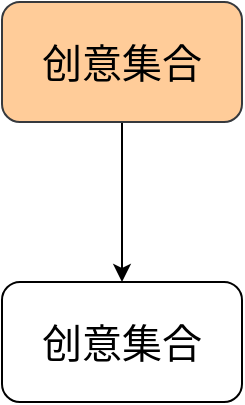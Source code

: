 <mxfile version="14.6.1" type="github"><diagram id="q6gtLLuuumNyU__RZeLn" name="Page-1"><mxGraphModel dx="2062" dy="1132" grid="1" gridSize="10" guides="1" tooltips="1" connect="1" arrows="1" fold="1" page="1" pageScale="1" pageWidth="827" pageHeight="1169" math="0" shadow="0"><root><mxCell id="0"/><mxCell id="1" parent="0"/><mxCell id="b8n0wfAfat7B7eEV3iKT-3" value="" style="edgeStyle=orthogonalEdgeStyle;rounded=0;orthogonalLoop=1;jettySize=auto;html=1;fontFamily=Comic Sans MS;fontSize=20;" parent="1" source="b8n0wfAfat7B7eEV3iKT-1" target="b8n0wfAfat7B7eEV3iKT-2" edge="1"><mxGeometry relative="1" as="geometry"/></mxCell><mxCell id="b8n0wfAfat7B7eEV3iKT-1" value="创意集合" style="rounded=1;whiteSpace=wrap;html=1;fillColor=#ffcc99;strokeColor=#36393d;fontFamily=Comic Sans MS;fontSize=20;" parent="1" vertex="1"><mxGeometry x="180" y="240" width="120" height="60" as="geometry"/></mxCell><mxCell id="b8n0wfAfat7B7eEV3iKT-2" value="创意集合" style="rounded=1;whiteSpace=wrap;html=1;fontFamily=Comic Sans MS;fontSize=20;" parent="1" vertex="1"><mxGeometry x="180" y="380" width="120" height="60" as="geometry"/></mxCell></root></mxGraphModel></diagram></mxfile>